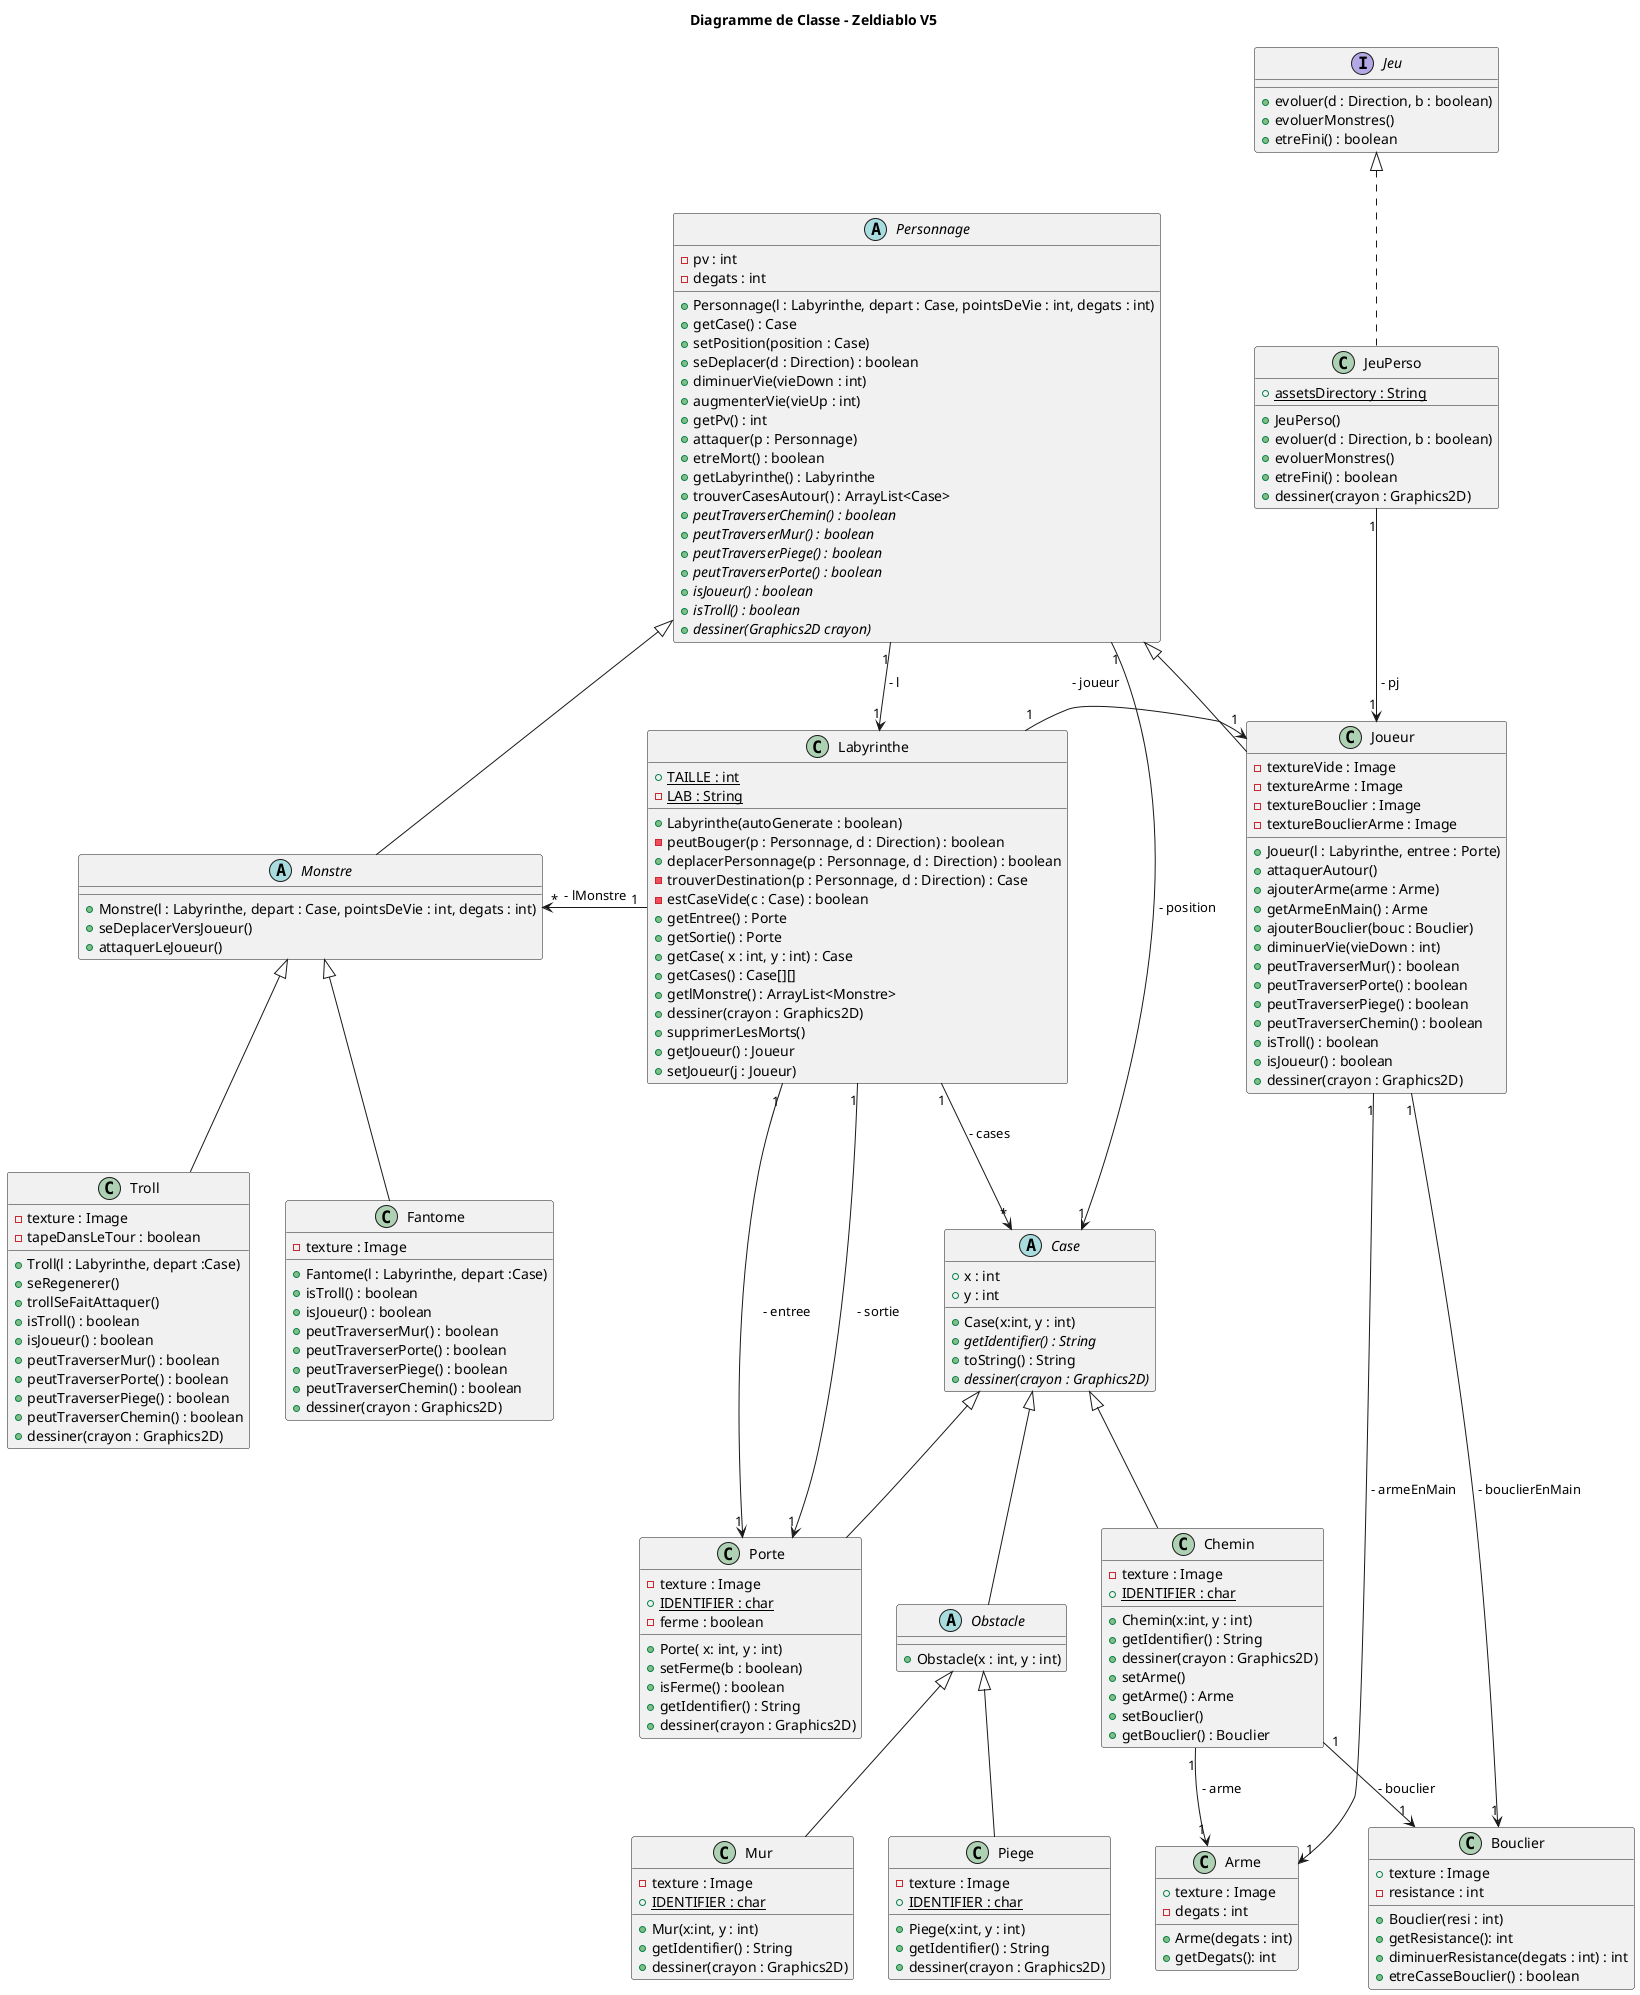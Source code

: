 @startuml

title Diagramme de Classe - Zeldiablo V5

class JeuPerso implements Jeu{
    + {static} assetsDirectory : String
    + JeuPerso()
    + evoluer(d : Direction, b : boolean)
    + evoluerMonstres()
    + etreFini() : boolean
    + dessiner(crayon : Graphics2D)
}

interface Jeu{
    + evoluer(d : Direction, b : boolean)
    + evoluerMonstres()
    + etreFini() : boolean
}

class Labyrinthe{
        + {static} TAILLE : int
        - {static} LAB : String
        + Labyrinthe(autoGenerate : boolean)
        - peutBouger(p : Personnage, d : Direction) : boolean
        + deplacerPersonnage(p : Personnage, d : Direction) : boolean
        - trouverDestination(p : Personnage, d : Direction) : Case
        - estCaseVide(c : Case) : boolean
        + getEntree() : Porte
        + getSortie() : Porte
        + getCase( x : int, y : int) : Case
        + getCases() : Case[][]
        +getlMonstre() : ArrayList<Monstre>
        +dessiner(crayon : Graphics2D)
        + supprimerLesMorts()
        + getJoueur() : Joueur
        + setJoueur(j : Joueur)
}

abstract class Personnage{
       - pv : int
       - degats : int
       + Personnage(l : Labyrinthe, depart : Case, pointsDeVie : int, degats : int)
       + getCase() : Case
       + setPosition(position : Case)
       + seDeplacer(d : Direction) : boolean
       + diminuerVie(vieDown : int)
       + augmenterVie(vieUp : int)
       +getPv() : int
       + attaquer(p : Personnage)
       + etreMort() : boolean
       +getLabyrinthe() : Labyrinthe
       + trouverCasesAutour() : ArrayList<Case>
       + {abstract}  peutTraverserChemin() : boolean
       + {abstract}  peutTraverserMur() : boolean
       + {abstract}  peutTraverserPiege() : boolean
       + {abstract}  peutTraverserPorte() : boolean
       + {abstract}  isJoueur() : boolean
       + {abstract}  isTroll() : boolean
       + {abstract} dessiner(Graphics2D crayon)
}

abstract class Monstre extends Personnage{
    + Monstre(l : Labyrinthe, depart : Case, pointsDeVie : int, degats : int)
    + seDeplacerVersJoueur()
    + attaquerLeJoueur()
}

class Troll extends Monstre{
    - texture : Image
    - tapeDansLeTour : boolean
    +Troll(l : Labyrinthe, depart :Case)
    + seRegenerer()
    +trollSeFaitAttaquer()
    +isTroll() : boolean
    +isJoueur() : boolean
    +peutTraverserMur() : boolean
    +peutTraverserPorte() : boolean
    +peutTraverserPiege() : boolean
    +peutTraverserChemin() : boolean
    +dessiner(crayon : Graphics2D)
}

class Fantome extends Monstre{
    - texture : Image
    +Fantome(l : Labyrinthe, depart :Case)
    +isTroll() : boolean
    +isJoueur() : boolean
    +peutTraverserMur() : boolean
    +peutTraverserPorte() : boolean
    +peutTraverserPiege() : boolean
    +peutTraverserChemin() : boolean
    +dessiner(crayon : Graphics2D)
}

class Joueur extends Personnage{
     - textureVide : Image
     - textureArme : Image
     - textureBouclier : Image
     - textureBouclierArme : Image
    +Joueur(l : Labyrinthe, entree : Porte)
    +attaquerAutour()
    +ajouterArme(arme : Arme)
    +getArmeEnMain() : Arme
    +ajouterBouclier(bouc : Bouclier)
    + diminuerVie(vieDown : int)
    +peutTraverserMur() : boolean
    +peutTraverserPorte() : boolean
    +peutTraverserPiege() : boolean
    +peutTraverserChemin() : boolean
    +isTroll() : boolean
    + isJoueur() : boolean
    +dessiner(crayon : Graphics2D)
}

class Bouclier{
    + texture : Image
    - resistance : int
    +Bouclier(resi : int)
    + getResistance(): int
    + diminuerResistance(degats : int) : int
    + etreCasseBouclier() : boolean
}

class Arme{
    + texture : Image
    - degats : int
    +Arme(degats : int)
    + getDegats(): int
}

abstract class Case{
    + x : int
    + y : int
    + Case(x:int, y : int)
    + {abstract} getIdentifier() : String
    + toString() : String
    + {abstract} dessiner(crayon : Graphics2D)
}


abstract class Obstacle extends Case{
    + Obstacle(x : int, y : int)
}

class Chemin extends Case{
    - texture : Image
    + {static} IDENTIFIER : char
    + Chemin(x:int, y : int)
    + getIdentifier() : String
    + dessiner(crayon : Graphics2D)
    + setArme()
    + getArme() : Arme
    + setBouclier()
    + getBouclier() : Bouclier
}

class Mur extends Obstacle{
    - texture : Image
    + {static} IDENTIFIER : char
    + Mur(x:int, y : int)
    + getIdentifier() : String
    + dessiner(crayon : Graphics2D)
}

class Piege extends Obstacle{
    - texture : Image
    + {static} IDENTIFIER : char
    + Piege(x:int, y : int)
    + getIdentifier() : String
    + dessiner(crayon : Graphics2D)
}

class Porte extends Case{
    - texture : Image
    + {static} IDENTIFIER : char
    - ferme : boolean
    + Porte( x: int, y : int)
    +setFerme(b : boolean)
    + isFerme() : boolean
    + getIdentifier() : String
    + dessiner(crayon : Graphics2D)
}

JeuPerso "1" --> "1" Joueur: " - pj "
Labyrinthe "1" -right-> "1" Joueur: " - joueur "
Labyrinthe "1" --> "*" Case: " - cases "
Labyrinthe "1" --> "1" Porte: " - entree "
Labyrinthe "1" --> "1" Porte: " - sortie "
Labyrinthe "1" -left-> "*" Monstre: " - lMonstre "
Personnage "1" --> "1" Case: " - position "
Personnage "1" --> "1" Labyrinthe: " - l "
Joueur "1" --> "1" Bouclier: " - bouclierEnMain "
Joueur "1" --> "1" Arme: " - armeEnMain "
Chemin "1" --> "1" Arme: " - arme "
Chemin "1" --> "1" Bouclier: " - bouclier "

@enduml